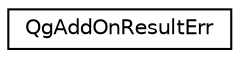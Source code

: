 digraph "Graphical Class Hierarchy"
{
 // LATEX_PDF_SIZE
  edge [fontname="Helvetica",fontsize="10",labelfontname="Helvetica",labelfontsize="10"];
  node [fontname="Helvetica",fontsize="10",shape=record];
  rankdir="LR";
  Node0 [label="QgAddOnResultErr",height=0.2,width=0.4,color="black", fillcolor="white", style="filled",URL="$classQgAddOnResultErr.html",tooltip="Implemented error handling function missing in WinCC OA."];
}

